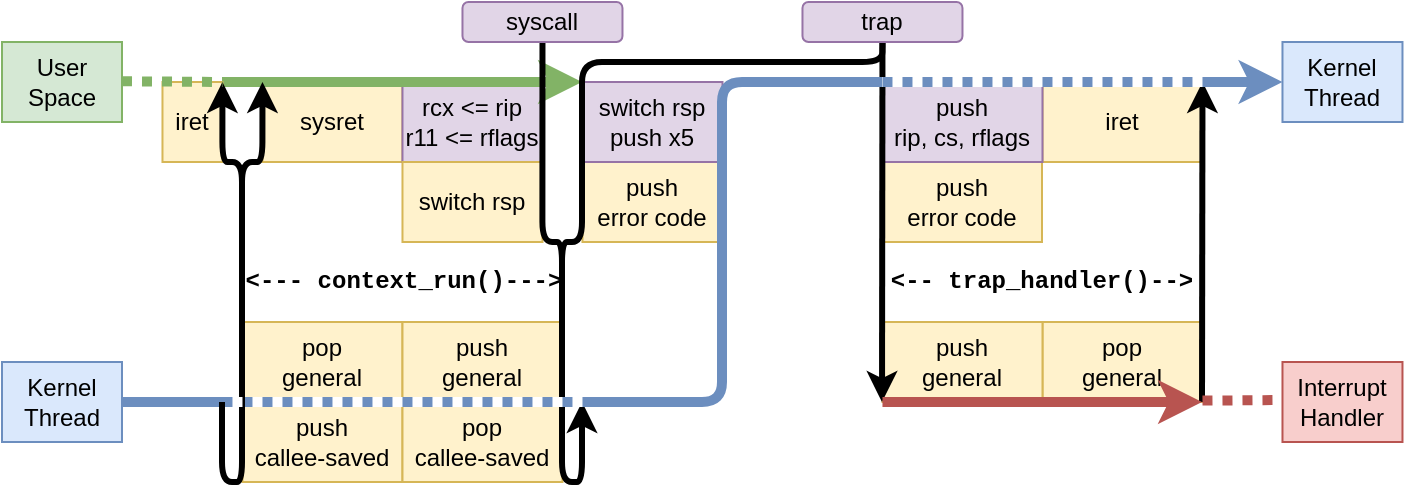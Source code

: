<mxfile version="13.6.2" type="device"><diagram id="Nxz4XoaeE0cMpetKKMIz" name="第 1 页"><mxGraphModel dx="983" dy="581" grid="1" gridSize="10" guides="1" tooltips="1" connect="1" arrows="1" fold="1" page="1" pageScale="1" pageWidth="827" pageHeight="1169" math="0" shadow="0"><root><mxCell id="0"/><mxCell id="1" parent="0"/><mxCell id="kvnUQeWEz4CqY-DWh1cR-22" value="sysret" style="rounded=0;whiteSpace=wrap;html=1;fillColor=#fff2cc;strokeColor=#d6b656;" parent="1" vertex="1"><mxGeometry x="150.24" y="60" width="70" height="40" as="geometry"/></mxCell><mxCell id="kvnUQeWEz4CqY-DWh1cR-19" value="rcx &amp;lt;= rip&lt;br&gt;r11 &amp;lt;= rflags" style="rounded=0;whiteSpace=wrap;html=1;fillColor=#e1d5e7;strokeColor=#9673a6;" parent="1" vertex="1"><mxGeometry x="220.24" y="60" width="70" height="40" as="geometry"/></mxCell><mxCell id="kvnUQeWEz4CqY-DWh1cR-4" value="" style="endArrow=classic;html=1;strokeWidth=5;fillColor=#d5e8d4;strokeColor=#82b366;endFill=1;" parent="1" edge="1"><mxGeometry width="50" height="50" relative="1" as="geometry"><mxPoint x="130" y="60" as="sourcePoint"/><mxPoint x="310" y="60" as="targetPoint"/></mxGeometry></mxCell><mxCell id="kvnUQeWEz4CqY-DWh1cR-43" value="push&lt;br&gt;error code" style="rounded=0;whiteSpace=wrap;html=1;fillColor=#fff2cc;strokeColor=#d6b656;" parent="1" vertex="1"><mxGeometry x="460.24" y="100" width="79.76" height="40" as="geometry"/></mxCell><mxCell id="kvnUQeWEz4CqY-DWh1cR-42" value="push&lt;br&gt;error code" style="rounded=0;whiteSpace=wrap;html=1;fillColor=#fff2cc;strokeColor=#d6b656;" parent="1" vertex="1"><mxGeometry x="310.24" y="100" width="70" height="40" as="geometry"/></mxCell><mxCell id="kvnUQeWEz4CqY-DWh1cR-30" value="pop&lt;br&gt;general" style="rounded=0;whiteSpace=wrap;html=1;fillColor=#fff2cc;strokeColor=#d6b656;" parent="1" vertex="1"><mxGeometry x="140.24" y="180" width="80" height="40" as="geometry"/></mxCell><mxCell id="kvnUQeWEz4CqY-DWh1cR-35" value="push&lt;br&gt;general" style="rounded=0;whiteSpace=wrap;html=1;fillColor=#fff2cc;strokeColor=#d6b656;" parent="1" vertex="1"><mxGeometry x="220.24" y="180" width="80" height="40" as="geometry"/></mxCell><mxCell id="kvnUQeWEz4CqY-DWh1cR-33" value="push&lt;br&gt;callee-saved" style="rounded=0;whiteSpace=wrap;html=1;fillColor=#fff2cc;strokeColor=#d6b656;" parent="1" vertex="1"><mxGeometry x="140.24" y="220" width="80" height="40" as="geometry"/></mxCell><mxCell id="kvnUQeWEz4CqY-DWh1cR-32" value="pop&lt;br&gt;callee-saved" style="rounded=0;whiteSpace=wrap;html=1;fillColor=#fff2cc;strokeColor=#d6b656;" parent="1" vertex="1"><mxGeometry x="220.24" y="220" width="80" height="40" as="geometry"/></mxCell><mxCell id="kvnUQeWEz4CqY-DWh1cR-39" value="pop&lt;br&gt;general" style="rounded=0;whiteSpace=wrap;html=1;fillColor=#fff2cc;strokeColor=#d6b656;" parent="1" vertex="1"><mxGeometry x="540.24" y="180" width="80" height="40" as="geometry"/></mxCell><mxCell id="kvnUQeWEz4CqY-DWh1cR-41" value="push&lt;br&gt;general" style="rounded=0;whiteSpace=wrap;html=1;fillColor=#fff2cc;strokeColor=#d6b656;" parent="1" vertex="1"><mxGeometry x="460.24" y="180" width="80" height="40" as="geometry"/></mxCell><mxCell id="kvnUQeWEz4CqY-DWh1cR-37" value="iret" style="rounded=0;whiteSpace=wrap;html=1;fillColor=#fff2cc;strokeColor=#d6b656;" parent="1" vertex="1"><mxGeometry x="100.24" y="60" width="30" height="40" as="geometry"/></mxCell><mxCell id="kvnUQeWEz4CqY-DWh1cR-20" value="switch rsp" style="rounded=0;whiteSpace=wrap;html=1;fillColor=#fff2cc;strokeColor=#d6b656;" parent="1" vertex="1"><mxGeometry x="220.24" y="100" width="70" height="40" as="geometry"/></mxCell><mxCell id="kvnUQeWEz4CqY-DWh1cR-21" value="iret" style="rounded=0;whiteSpace=wrap;html=1;fillColor=#fff2cc;strokeColor=#d6b656;" parent="1" vertex="1"><mxGeometry x="540.24" y="60" width="80" height="40" as="geometry"/></mxCell><mxCell id="kvnUQeWEz4CqY-DWh1cR-17" value="push&lt;br&gt;rip, cs, rflags" style="rounded=0;whiteSpace=wrap;html=1;fillColor=#e1d5e7;strokeColor=#9673a6;" parent="1" vertex="1"><mxGeometry x="460.24" y="60" width="80" height="40" as="geometry"/></mxCell><mxCell id="kvnUQeWEz4CqY-DWh1cR-18" value="switch rsp&lt;br&gt;push x5" style="rounded=0;whiteSpace=wrap;html=1;fillColor=#e1d5e7;strokeColor=#9673a6;" parent="1" vertex="1"><mxGeometry x="310.24" y="60" width="70" height="40" as="geometry"/></mxCell><mxCell id="kvnUQeWEz4CqY-DWh1cR-2" value="Kernel Thread" style="text;html=1;strokeColor=#6c8ebf;fillColor=#dae8fc;align=center;verticalAlign=middle;whiteSpace=wrap;rounded=0;" parent="1" vertex="1"><mxGeometry x="20" y="200" width="60" height="40" as="geometry"/></mxCell><mxCell id="kvnUQeWEz4CqY-DWh1cR-3" value="" style="endArrow=classic;html=1;edgeStyle=orthogonalEdgeStyle;strokeWidth=3;fillColor=#d5e8d4;strokeColor=#000000;" parent="1" edge="1"><mxGeometry width="50" height="50" relative="1" as="geometry"><mxPoint x="140" y="220" as="sourcePoint"/><mxPoint x="150.24" y="60" as="targetPoint"/><Array as="points"><mxPoint x="140.24" y="100"/><mxPoint x="150.24" y="100"/></Array></mxGeometry></mxCell><mxCell id="kvnUQeWEz4CqY-DWh1cR-5" value="" style="endArrow=none;html=1;edgeStyle=orthogonalEdgeStyle;exitX=0.5;exitY=1;exitDx=0;exitDy=0;endFill=0;strokeWidth=3;fillColor=#d5e8d4;strokeColor=#000000;" parent="1" source="kvnUQeWEz4CqY-DWh1cR-26" edge="1"><mxGeometry width="50" height="50" relative="1" as="geometry"><mxPoint x="290.24" y="20.0" as="sourcePoint"/><mxPoint x="300" y="220" as="targetPoint"/><Array as="points"><mxPoint x="290" y="140"/><mxPoint x="300" y="140"/></Array></mxGeometry></mxCell><mxCell id="kvnUQeWEz4CqY-DWh1cR-6" value="User&lt;br&gt;Space" style="text;html=1;strokeColor=#82b366;fillColor=#d5e8d4;align=center;verticalAlign=middle;whiteSpace=wrap;rounded=0;" parent="1" vertex="1"><mxGeometry x="20" y="40" width="60" height="40" as="geometry"/></mxCell><mxCell id="kvnUQeWEz4CqY-DWh1cR-8" value="" style="endArrow=classic;html=1;edgeStyle=orthogonalEdgeStyle;exitX=0.5;exitY=1;exitDx=0;exitDy=0;strokeWidth=3;fillColor=#d5e8d4;strokeColor=#000000;" parent="1" source="kvnUQeWEz4CqY-DWh1cR-27" edge="1"><mxGeometry width="50" height="50" relative="1" as="geometry"><mxPoint x="460.24" y="20.0" as="sourcePoint"/><mxPoint x="310" y="220" as="targetPoint"/><Array as="points"><mxPoint x="460" y="50"/><mxPoint x="310" y="50"/><mxPoint x="310" y="140"/><mxPoint x="300" y="140"/><mxPoint x="300" y="260"/><mxPoint x="310" y="260"/></Array></mxGeometry></mxCell><mxCell id="kvnUQeWEz4CqY-DWh1cR-14" value="" style="endArrow=classic;html=1;strokeWidth=3;exitX=0.5;exitY=1;exitDx=0;exitDy=0;fillColor=#f8cecc;strokeColor=#000000;" parent="1" source="kvnUQeWEz4CqY-DWh1cR-27" edge="1"><mxGeometry width="50" height="50" relative="1" as="geometry"><mxPoint x="460.24" y="20.0" as="sourcePoint"/><mxPoint x="460" y="220" as="targetPoint"/></mxGeometry></mxCell><mxCell id="kvnUQeWEz4CqY-DWh1cR-15" value="" style="endArrow=classic;html=1;strokeWidth=3;fillColor=#f8cecc;strokeColor=#000000;" parent="1" edge="1"><mxGeometry width="50" height="50" relative="1" as="geometry"><mxPoint x="620" y="220" as="sourcePoint"/><mxPoint x="620.24" y="60" as="targetPoint"/></mxGeometry></mxCell><mxCell id="kvnUQeWEz4CqY-DWh1cR-16" value="Interrupt&lt;br&gt;Handler" style="text;html=1;strokeColor=#b85450;fillColor=#f8cecc;align=center;verticalAlign=middle;whiteSpace=wrap;rounded=0;" parent="1" vertex="1"><mxGeometry x="660.24" y="200" width="60" height="40" as="geometry"/></mxCell><mxCell id="kvnUQeWEz4CqY-DWh1cR-26" value="syscall" style="rounded=1;whiteSpace=wrap;html=1;fillColor=#e1d5e7;strokeColor=#9673a6;" parent="1" vertex="1"><mxGeometry x="250.24" y="20.0" width="80" height="20" as="geometry"/></mxCell><mxCell id="kvnUQeWEz4CqY-DWh1cR-27" value="trap" style="rounded=1;whiteSpace=wrap;html=1;fillColor=#e1d5e7;strokeColor=#9673a6;" parent="1" vertex="1"><mxGeometry x="420.24" y="20.0" width="80" height="20" as="geometry"/></mxCell><mxCell id="kvnUQeWEz4CqY-DWh1cR-28" value="Kernel Thread" style="text;html=1;strokeColor=#6c8ebf;fillColor=#dae8fc;align=center;verticalAlign=middle;whiteSpace=wrap;rounded=0;" parent="1" vertex="1"><mxGeometry x="660.24" y="40" width="60" height="40" as="geometry"/></mxCell><mxCell id="kvnUQeWEz4CqY-DWh1cR-1" value="" style="endArrow=classic;html=1;edgeStyle=orthogonalEdgeStyle;strokeWidth=5;fillColor=#dae8fc;strokeColor=#6c8ebf;exitX=1;exitY=0.5;exitDx=0;exitDy=0;" parent="1" source="kvnUQeWEz4CqY-DWh1cR-2" edge="1"><mxGeometry width="50" height="50" relative="1" as="geometry"><mxPoint x="100.24" y="300" as="sourcePoint"/><mxPoint x="660.24" y="60" as="targetPoint"/><Array as="points"><mxPoint x="380" y="220"/><mxPoint x="380" y="60"/></Array></mxGeometry></mxCell><mxCell id="kvnUQeWEz4CqY-DWh1cR-13" value="" style="endArrow=classic;html=1;strokeWidth=5;fillColor=#f8cecc;strokeColor=#b85450;endFill=1;" parent="1" edge="1"><mxGeometry width="50" height="50" relative="1" as="geometry"><mxPoint x="460.24" y="220" as="sourcePoint"/><mxPoint x="620" y="220" as="targetPoint"/></mxGeometry></mxCell><mxCell id="kvnUQeWEz4CqY-DWh1cR-36" value="" style="endArrow=classic;html=1;edgeStyle=orthogonalEdgeStyle;strokeWidth=3;fillColor=#d5e8d4;strokeColor=#000000;" parent="1" edge="1"><mxGeometry width="50" height="50" relative="1" as="geometry"><mxPoint x="130" y="220" as="sourcePoint"/><mxPoint x="130.21" y="60" as="targetPoint"/><Array as="points"><mxPoint x="130" y="260"/><mxPoint x="140" y="260"/><mxPoint x="140" y="100"/><mxPoint x="130" y="100"/></Array></mxGeometry></mxCell><mxCell id="kvnUQeWEz4CqY-DWh1cR-44" value="" style="endArrow=none;html=1;strokeWidth=5;dashed=1;strokeColor=#FFFFFF;jumpStyle=none;dashPattern=1 1;" parent="1" edge="1"><mxGeometry width="50" height="50" relative="1" as="geometry"><mxPoint x="310.24" y="220" as="sourcePoint"/><mxPoint x="130.48" y="220" as="targetPoint"/></mxGeometry></mxCell><mxCell id="kvnUQeWEz4CqY-DWh1cR-45" value="" style="endArrow=none;html=1;strokeWidth=5;dashed=1;strokeColor=#FFFFFF;jumpStyle=none;dashPattern=1 1;" parent="1" edge="1"><mxGeometry width="50" height="50" relative="1" as="geometry"><mxPoint x="620.24" y="60" as="sourcePoint"/><mxPoint x="460" y="60" as="targetPoint"/></mxGeometry></mxCell><mxCell id="t_kYRYIgaeIhQS0lsHtf-1" value="&amp;lt;--- context_run()---&amp;gt;" style="text;html=1;strokeColor=none;fillColor=none;align=center;verticalAlign=middle;whiteSpace=wrap;rounded=0;fontFamily=Courier New;fontStyle=1" vertex="1" parent="1"><mxGeometry x="130.72" y="150" width="179.52" height="20" as="geometry"/></mxCell><mxCell id="t_kYRYIgaeIhQS0lsHtf-2" value="&amp;lt;-- trap_handler()--&amp;gt;" style="text;html=1;strokeColor=none;fillColor=none;align=center;verticalAlign=middle;whiteSpace=wrap;rounded=0;fontFamily=Courier New;fontStyle=1" vertex="1" parent="1"><mxGeometry x="460.24" y="150" width="160" height="20" as="geometry"/></mxCell><mxCell id="t_kYRYIgaeIhQS0lsHtf-3" value="" style="endArrow=none;html=1;strokeWidth=5;fillColor=#f8cecc;strokeColor=#b85450;endFill=0;dashed=1;dashPattern=1 1;" edge="1" parent="1"><mxGeometry width="50" height="50" relative="1" as="geometry"><mxPoint x="620.24" y="219.31" as="sourcePoint"/><mxPoint x="660" y="219" as="targetPoint"/></mxGeometry></mxCell><mxCell id="t_kYRYIgaeIhQS0lsHtf-4" value="" style="endArrow=none;html=1;strokeWidth=5;fillColor=#d5e8d4;strokeColor=#82b366;endFill=0;dashed=1;dashPattern=1 1;entryX=1;entryY=0;entryDx=0;entryDy=0;" edge="1" parent="1" target="kvnUQeWEz4CqY-DWh1cR-37"><mxGeometry width="50" height="50" relative="1" as="geometry"><mxPoint x="80" y="59.62" as="sourcePoint"/><mxPoint x="119.76" y="59.31" as="targetPoint"/></mxGeometry></mxCell></root></mxGraphModel></diagram></mxfile>